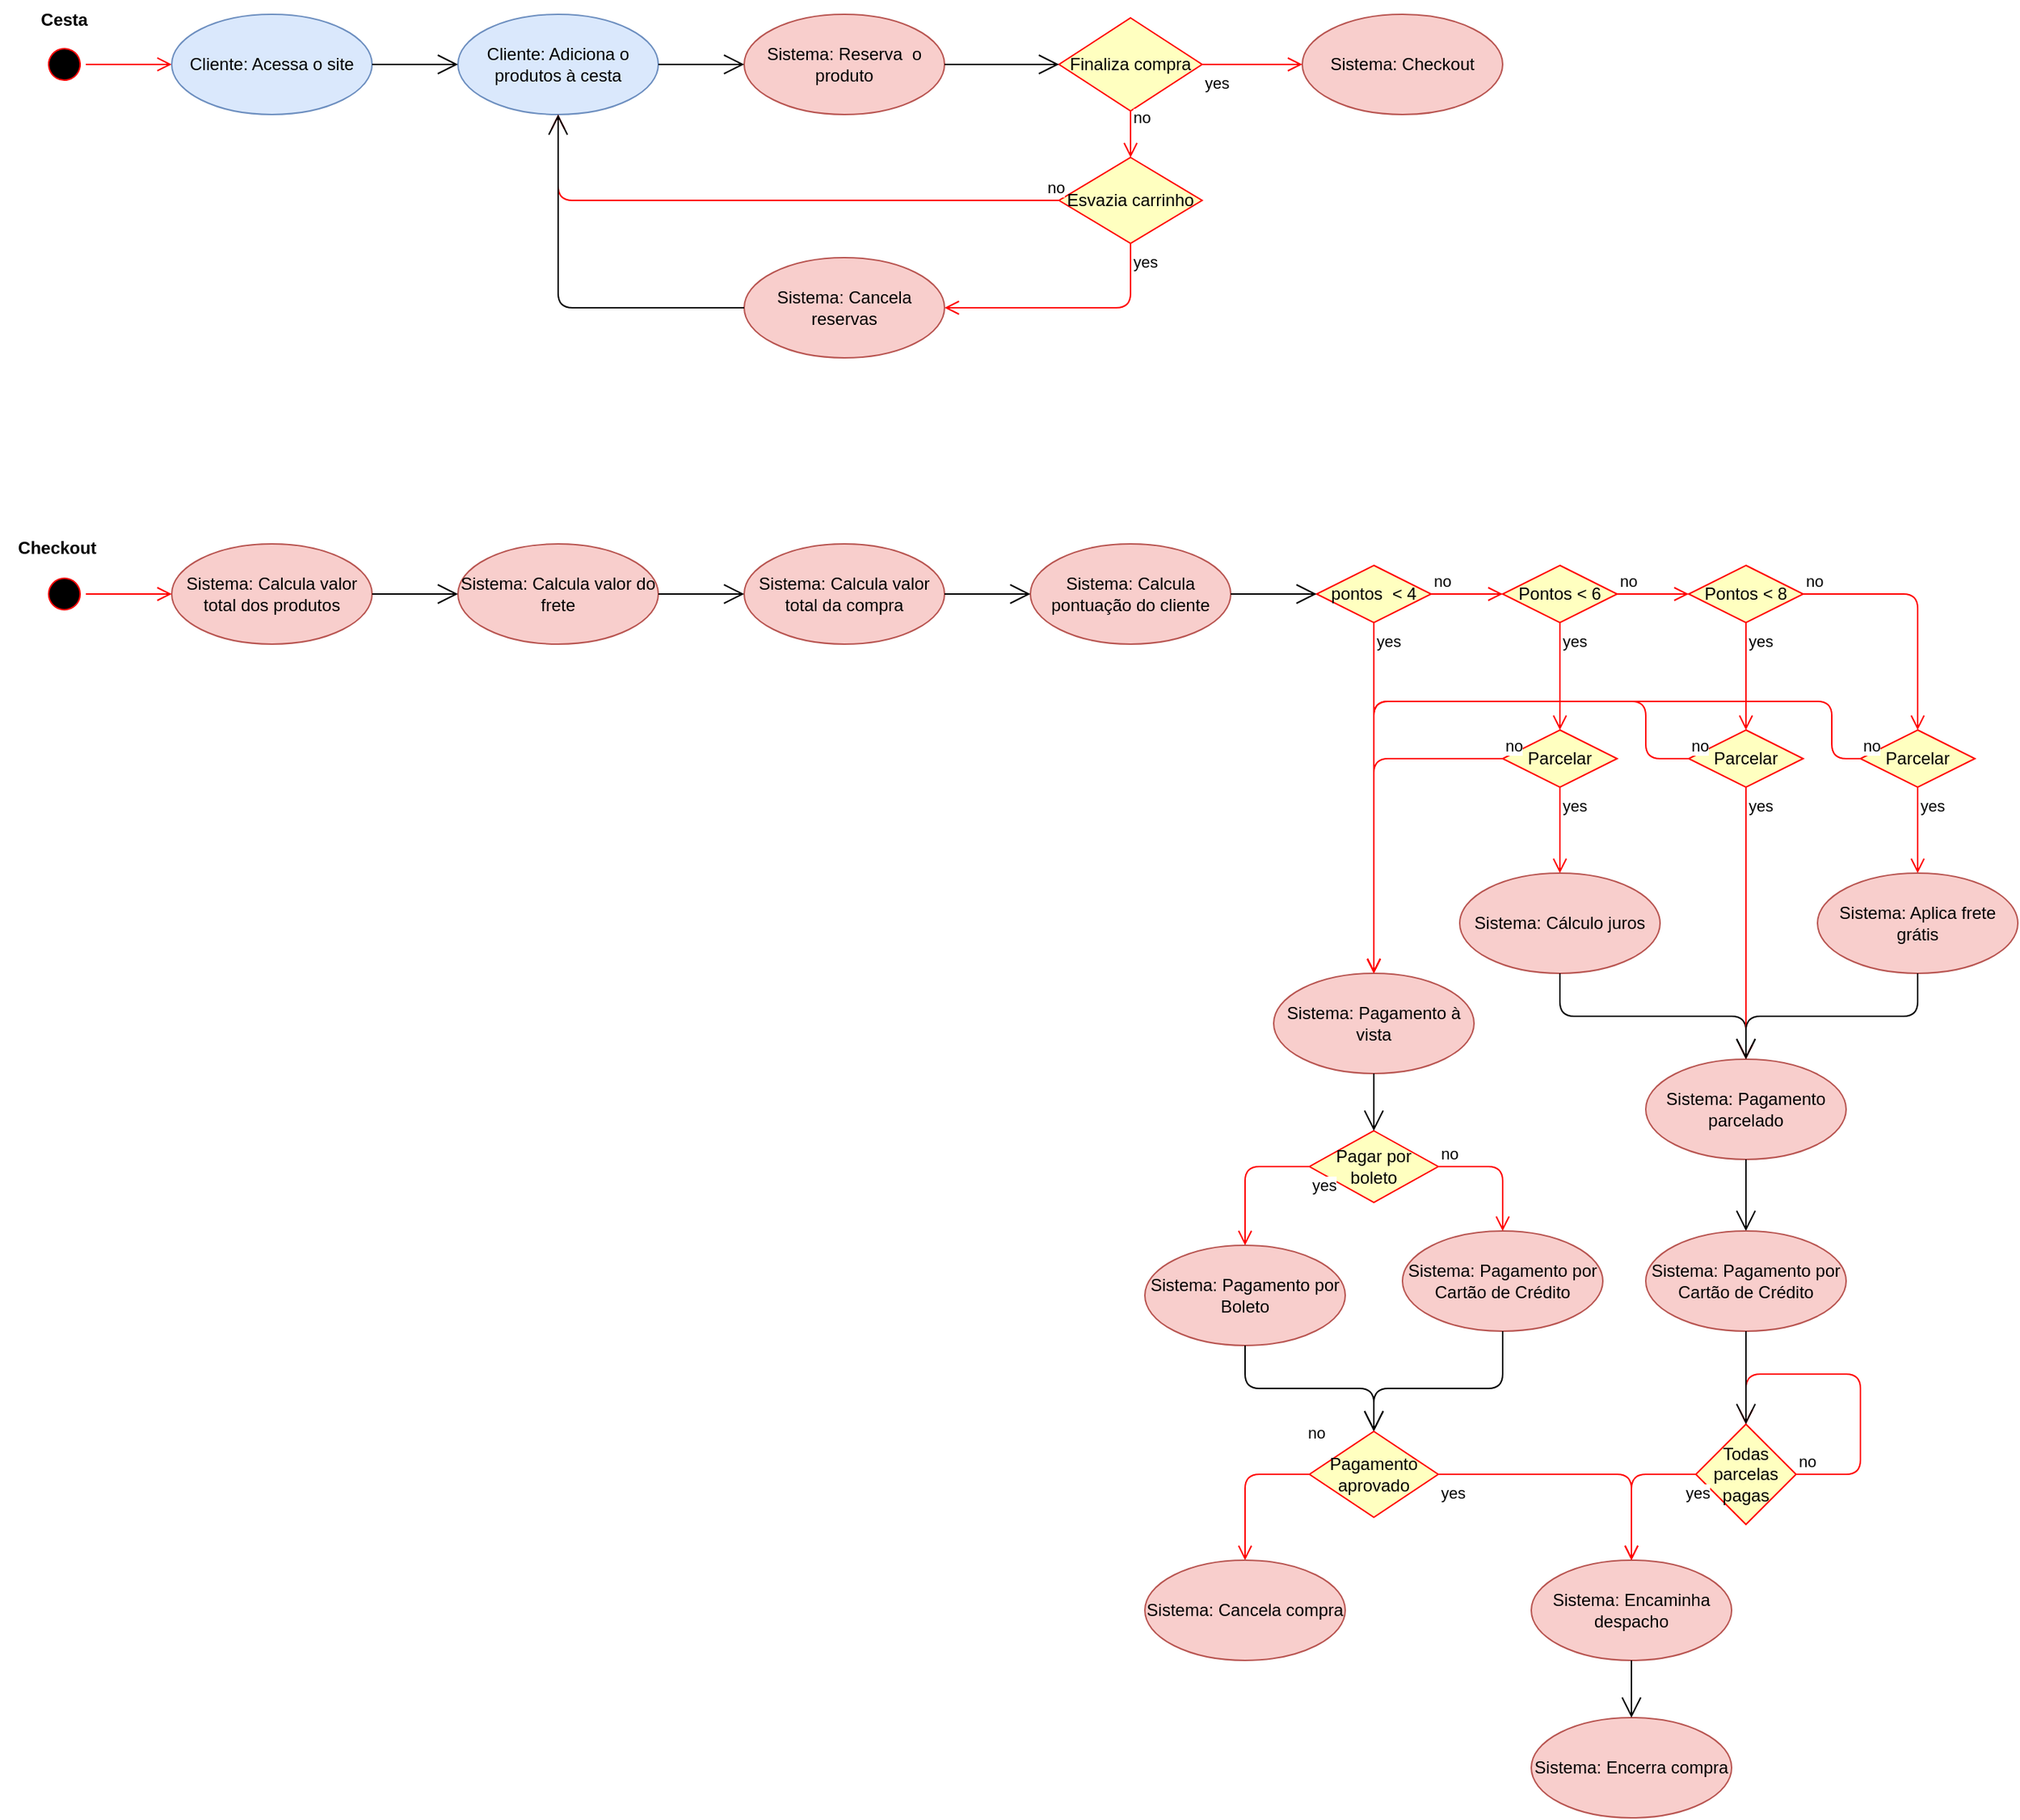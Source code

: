 <mxfile version="13.1.3" type="github">
  <diagram id="bytL-50JYZleRblkF3rl" name="Page-1">
    <mxGraphModel dx="1892" dy="1374" grid="1" gridSize="10" guides="1" tooltips="1" connect="1" arrows="1" fold="1" page="1" pageScale="1" pageWidth="827" pageHeight="1169" math="0" shadow="0">
      <root>
        <mxCell id="0" />
        <mxCell id="1" parent="0" />
        <mxCell id="fqkhyDeOCtVKj5hcCvdQ-1" value="" style="ellipse;html=1;shape=startState;fillColor=#000000;strokeColor=#ff0000;direction=south;rotation=75;" parent="1" vertex="1">
          <mxGeometry x="70" y="300" width="30" height="30" as="geometry" />
        </mxCell>
        <mxCell id="fqkhyDeOCtVKj5hcCvdQ-2" value="" style="edgeStyle=orthogonalEdgeStyle;html=1;verticalAlign=bottom;endArrow=open;endSize=8;strokeColor=#ff0000;entryX=0;entryY=0.5;entryDx=0;entryDy=0;" parent="1" source="fqkhyDeOCtVKj5hcCvdQ-1" target="fqkhyDeOCtVKj5hcCvdQ-4" edge="1">
          <mxGeometry relative="1" as="geometry">
            <mxPoint x="90" y="120" as="targetPoint" />
          </mxGeometry>
        </mxCell>
        <mxCell id="fqkhyDeOCtVKj5hcCvdQ-4" value="Cliente: Acessa o site" style="ellipse;whiteSpace=wrap;html=1;fillColor=#dae8fc;strokeColor=#6c8ebf;" parent="1" vertex="1">
          <mxGeometry x="160" y="280" width="140" height="70" as="geometry" />
        </mxCell>
        <mxCell id="fqkhyDeOCtVKj5hcCvdQ-5" value="Cliente: Adiciona o produtos à cesta" style="ellipse;whiteSpace=wrap;html=1;fillColor=#dae8fc;strokeColor=#6c8ebf;" parent="1" vertex="1">
          <mxGeometry x="360" y="280" width="140" height="70" as="geometry" />
        </mxCell>
        <mxCell id="fqkhyDeOCtVKj5hcCvdQ-6" value="Sistema: Checkout" style="ellipse;whiteSpace=wrap;html=1;fillColor=#f8cecc;strokeColor=#b85450;" parent="1" vertex="1">
          <mxGeometry x="950" y="280" width="140" height="70" as="geometry" />
        </mxCell>
        <mxCell id="fqkhyDeOCtVKj5hcCvdQ-7" value="Sistema: Calcula valor total dos produtos" style="ellipse;whiteSpace=wrap;html=1;fillColor=#f8cecc;strokeColor=#b85450;" parent="1" vertex="1">
          <mxGeometry x="160" y="650" width="140" height="70" as="geometry" />
        </mxCell>
        <mxCell id="fqkhyDeOCtVKj5hcCvdQ-8" value="Sistema: Calcula valor do frete" style="ellipse;whiteSpace=wrap;html=1;fillColor=#f8cecc;strokeColor=#b85450;" parent="1" vertex="1">
          <mxGeometry x="360" y="650" width="140" height="70" as="geometry" />
        </mxCell>
        <mxCell id="fqkhyDeOCtVKj5hcCvdQ-9" value="Sistema: Calcula valor total da compra" style="ellipse;whiteSpace=wrap;html=1;fillColor=#f8cecc;strokeColor=#b85450;" parent="1" vertex="1">
          <mxGeometry x="560" y="650" width="140" height="70" as="geometry" />
        </mxCell>
        <mxCell id="fqkhyDeOCtVKj5hcCvdQ-10" value="Sistema: Calcula pontuação do cliente" style="ellipse;whiteSpace=wrap;html=1;fillColor=#f8cecc;strokeColor=#b85450;" parent="1" vertex="1">
          <mxGeometry x="760" y="650" width="140" height="70" as="geometry" />
        </mxCell>
        <mxCell id="fqkhyDeOCtVKj5hcCvdQ-17" value="pontos &amp;nbsp;&amp;lt; 4" style="rhombus;whiteSpace=wrap;html=1;fillColor=#ffffc0;strokeColor=#ff0000;" parent="1" vertex="1">
          <mxGeometry x="960" y="665" width="80" height="40" as="geometry" />
        </mxCell>
        <mxCell id="fqkhyDeOCtVKj5hcCvdQ-18" value="no" style="edgeStyle=orthogonalEdgeStyle;html=1;align=left;verticalAlign=bottom;endArrow=open;endSize=8;strokeColor=#ff0000;" parent="1" source="fqkhyDeOCtVKj5hcCvdQ-17" edge="1">
          <mxGeometry x="-1" relative="1" as="geometry">
            <mxPoint x="1090" y="685" as="targetPoint" />
          </mxGeometry>
        </mxCell>
        <mxCell id="fqkhyDeOCtVKj5hcCvdQ-19" value="yes" style="edgeStyle=orthogonalEdgeStyle;html=1;align=left;verticalAlign=top;endArrow=open;endSize=8;strokeColor=#ff0000;entryX=0.5;entryY=0;entryDx=0;entryDy=0;" parent="1" source="fqkhyDeOCtVKj5hcCvdQ-17" target="fqkhyDeOCtVKj5hcCvdQ-31" edge="1">
          <mxGeometry x="-1" relative="1" as="geometry">
            <mxPoint x="1000" y="1030" as="targetPoint" />
            <Array as="points" />
          </mxGeometry>
        </mxCell>
        <mxCell id="fqkhyDeOCtVKj5hcCvdQ-20" value="Pontos &amp;lt; 6" style="rhombus;whiteSpace=wrap;html=1;fillColor=#ffffc0;strokeColor=#ff0000;" parent="1" vertex="1">
          <mxGeometry x="1090" y="665" width="80" height="40" as="geometry" />
        </mxCell>
        <mxCell id="fqkhyDeOCtVKj5hcCvdQ-21" value="no" style="edgeStyle=orthogonalEdgeStyle;html=1;align=left;verticalAlign=bottom;endArrow=open;endSize=8;strokeColor=#ff0000;" parent="1" source="fqkhyDeOCtVKj5hcCvdQ-20" edge="1">
          <mxGeometry x="-1" relative="1" as="geometry">
            <mxPoint x="1220.0" y="685" as="targetPoint" />
          </mxGeometry>
        </mxCell>
        <mxCell id="fqkhyDeOCtVKj5hcCvdQ-22" value="yes" style="edgeStyle=orthogonalEdgeStyle;html=1;align=left;verticalAlign=top;endArrow=open;endSize=8;strokeColor=#ff0000;" parent="1" source="fqkhyDeOCtVKj5hcCvdQ-20" edge="1">
          <mxGeometry x="-1" relative="1" as="geometry">
            <mxPoint x="1130.0" y="780" as="targetPoint" />
            <Array as="points">
              <mxPoint x="1130" y="735" />
            </Array>
          </mxGeometry>
        </mxCell>
        <mxCell id="fqkhyDeOCtVKj5hcCvdQ-23" value="Pontos &amp;lt; 8" style="rhombus;whiteSpace=wrap;html=1;fillColor=#ffffc0;strokeColor=#ff0000;" parent="1" vertex="1">
          <mxGeometry x="1220" y="665" width="80" height="40" as="geometry" />
        </mxCell>
        <mxCell id="fqkhyDeOCtVKj5hcCvdQ-24" value="no" style="edgeStyle=orthogonalEdgeStyle;html=1;align=left;verticalAlign=bottom;endArrow=open;endSize=8;strokeColor=#ff0000;entryX=0.5;entryY=0;entryDx=0;entryDy=0;" parent="1" source="fqkhyDeOCtVKj5hcCvdQ-23" target="fqkhyDeOCtVKj5hcCvdQ-45" edge="1">
          <mxGeometry x="-1" relative="1" as="geometry">
            <mxPoint x="1350.0" y="685" as="targetPoint" />
          </mxGeometry>
        </mxCell>
        <mxCell id="fqkhyDeOCtVKj5hcCvdQ-25" value="yes" style="edgeStyle=orthogonalEdgeStyle;html=1;align=left;verticalAlign=top;endArrow=open;endSize=8;strokeColor=#ff0000;" parent="1" source="fqkhyDeOCtVKj5hcCvdQ-23" edge="1">
          <mxGeometry x="-1" relative="1" as="geometry">
            <mxPoint x="1260.0" y="780" as="targetPoint" />
            <Array as="points">
              <mxPoint x="1260" y="735" />
            </Array>
          </mxGeometry>
        </mxCell>
        <mxCell id="fqkhyDeOCtVKj5hcCvdQ-29" value="Sistema: Pagamento por Boleto" style="ellipse;whiteSpace=wrap;html=1;fillColor=#f8cecc;strokeColor=#b85450;" parent="1" vertex="1">
          <mxGeometry x="840" y="1140" width="140" height="70" as="geometry" />
        </mxCell>
        <mxCell id="fqkhyDeOCtVKj5hcCvdQ-30" value="Sistema: Pagamento por Cartão de Crédito" style="ellipse;whiteSpace=wrap;html=1;fillColor=#f8cecc;strokeColor=#b85450;" parent="1" vertex="1">
          <mxGeometry x="1020" y="1130" width="140" height="70" as="geometry" />
        </mxCell>
        <mxCell id="fqkhyDeOCtVKj5hcCvdQ-31" value="Sistema: Pagamento à vista" style="ellipse;whiteSpace=wrap;html=1;fillColor=#f8cecc;strokeColor=#b85450;" parent="1" vertex="1">
          <mxGeometry x="930" y="950" width="140" height="70" as="geometry" />
        </mxCell>
        <mxCell id="fqkhyDeOCtVKj5hcCvdQ-32" value="Sistema: Pagamento parcelado" style="ellipse;whiteSpace=wrap;html=1;fillColor=#f8cecc;strokeColor=#b85450;" parent="1" vertex="1">
          <mxGeometry x="1190" y="1010" width="140" height="70" as="geometry" />
        </mxCell>
        <mxCell id="fqkhyDeOCtVKj5hcCvdQ-35" value="Parcelar" style="rhombus;whiteSpace=wrap;html=1;fillColor=#ffffc0;strokeColor=#ff0000;" parent="1" vertex="1">
          <mxGeometry x="1090" y="780" width="80" height="40" as="geometry" />
        </mxCell>
        <mxCell id="fqkhyDeOCtVKj5hcCvdQ-36" value="no" style="edgeStyle=orthogonalEdgeStyle;html=1;align=left;verticalAlign=bottom;endArrow=open;endSize=8;strokeColor=#ff0000;exitX=0;exitY=0.5;exitDx=0;exitDy=0;entryX=0.5;entryY=0;entryDx=0;entryDy=0;" parent="1" source="fqkhyDeOCtVKj5hcCvdQ-35" target="fqkhyDeOCtVKj5hcCvdQ-31" edge="1">
          <mxGeometry x="-1" relative="1" as="geometry">
            <mxPoint x="1270" y="800" as="targetPoint" />
            <Array as="points">
              <mxPoint x="1000" y="800" />
            </Array>
          </mxGeometry>
        </mxCell>
        <mxCell id="fqkhyDeOCtVKj5hcCvdQ-37" value="yes" style="edgeStyle=orthogonalEdgeStyle;html=1;align=left;verticalAlign=top;endArrow=open;endSize=8;strokeColor=#ff0000;" parent="1" source="fqkhyDeOCtVKj5hcCvdQ-35" edge="1">
          <mxGeometry x="-1" relative="1" as="geometry">
            <mxPoint x="1130" y="880" as="targetPoint" />
          </mxGeometry>
        </mxCell>
        <mxCell id="fqkhyDeOCtVKj5hcCvdQ-38" value="Sistema: Cálculo juros" style="ellipse;whiteSpace=wrap;html=1;fillColor=#f8cecc;strokeColor=#b85450;" parent="1" vertex="1">
          <mxGeometry x="1060" y="880" width="140" height="70" as="geometry" />
        </mxCell>
        <mxCell id="fqkhyDeOCtVKj5hcCvdQ-40" value="" style="endArrow=open;endFill=1;endSize=12;html=1;exitX=0.5;exitY=1;exitDx=0;exitDy=0;entryX=0.5;entryY=0;entryDx=0;entryDy=0;" parent="1" source="fqkhyDeOCtVKj5hcCvdQ-38" target="fqkhyDeOCtVKj5hcCvdQ-32" edge="1">
          <mxGeometry width="160" relative="1" as="geometry">
            <mxPoint x="1110" y="1070" as="sourcePoint" />
            <mxPoint x="1270" y="1070" as="targetPoint" />
            <Array as="points">
              <mxPoint x="1130" y="980" />
              <mxPoint x="1260" y="980" />
            </Array>
          </mxGeometry>
        </mxCell>
        <mxCell id="fqkhyDeOCtVKj5hcCvdQ-41" value="" style="endArrow=open;endFill=1;endSize=12;html=1;exitX=0.5;exitY=1;exitDx=0;exitDy=0;entryX=0.5;entryY=0;entryDx=0;entryDy=0;" parent="1" source="fqkhyDeOCtVKj5hcCvdQ-32" target="idK-xFzwnkc_owJyiU3z-16" edge="1">
          <mxGeometry width="160" relative="1" as="geometry">
            <mxPoint x="1150.0" y="850" as="sourcePoint" />
            <mxPoint x="1200" y="1110" as="targetPoint" />
          </mxGeometry>
        </mxCell>
        <mxCell id="fqkhyDeOCtVKj5hcCvdQ-42" value="Parcelar" style="rhombus;whiteSpace=wrap;html=1;fillColor=#ffffc0;strokeColor=#ff0000;" parent="1" vertex="1">
          <mxGeometry x="1220" y="780" width="80" height="40" as="geometry" />
        </mxCell>
        <mxCell id="fqkhyDeOCtVKj5hcCvdQ-43" value="yes" style="edgeStyle=orthogonalEdgeStyle;html=1;align=left;verticalAlign=top;endArrow=open;endSize=8;strokeColor=#ff0000;entryX=0.5;entryY=0;entryDx=0;entryDy=0;" parent="1" source="fqkhyDeOCtVKj5hcCvdQ-42" target="fqkhyDeOCtVKj5hcCvdQ-32" edge="1">
          <mxGeometry x="-1" relative="1" as="geometry">
            <mxPoint x="1260.0" y="880" as="targetPoint" />
          </mxGeometry>
        </mxCell>
        <mxCell id="fqkhyDeOCtVKj5hcCvdQ-44" value="no" style="edgeStyle=orthogonalEdgeStyle;html=1;align=left;verticalAlign=bottom;endArrow=open;endSize=8;strokeColor=#ff0000;exitX=0;exitY=0.5;exitDx=0;exitDy=0;entryX=0.5;entryY=0;entryDx=0;entryDy=0;" parent="1" target="fqkhyDeOCtVKj5hcCvdQ-31" edge="1">
          <mxGeometry x="-1" relative="1" as="geometry">
            <mxPoint x="1010" y="970" as="targetPoint" />
            <mxPoint x="1220.0" y="800" as="sourcePoint" />
            <Array as="points">
              <mxPoint x="1190" y="800" />
              <mxPoint x="1190" y="760" />
              <mxPoint x="1000" y="760" />
            </Array>
          </mxGeometry>
        </mxCell>
        <mxCell id="fqkhyDeOCtVKj5hcCvdQ-45" value="Parcelar" style="rhombus;whiteSpace=wrap;html=1;fillColor=#ffffc0;strokeColor=#ff0000;" parent="1" vertex="1">
          <mxGeometry x="1340" y="780" width="80" height="40" as="geometry" />
        </mxCell>
        <mxCell id="fqkhyDeOCtVKj5hcCvdQ-46" value="yes" style="edgeStyle=orthogonalEdgeStyle;html=1;align=left;verticalAlign=top;endArrow=open;endSize=8;strokeColor=#ff0000;" parent="1" source="fqkhyDeOCtVKj5hcCvdQ-45" edge="1">
          <mxGeometry x="-1" relative="1" as="geometry">
            <mxPoint x="1380.0" y="880" as="targetPoint" />
          </mxGeometry>
        </mxCell>
        <mxCell id="fqkhyDeOCtVKj5hcCvdQ-47" value="no" style="edgeStyle=orthogonalEdgeStyle;html=1;align=left;verticalAlign=bottom;endArrow=open;endSize=8;strokeColor=#ff0000;exitX=0;exitY=0.5;exitDx=0;exitDy=0;entryX=0.5;entryY=0;entryDx=0;entryDy=0;" parent="1" source="fqkhyDeOCtVKj5hcCvdQ-45" target="fqkhyDeOCtVKj5hcCvdQ-31" edge="1">
          <mxGeometry x="-1" relative="1" as="geometry">
            <mxPoint x="1000" y="960" as="targetPoint" />
            <mxPoint x="1230.0" y="810" as="sourcePoint" />
            <Array as="points">
              <mxPoint x="1320" y="800" />
              <mxPoint x="1320" y="760" />
              <mxPoint x="1000" y="760" />
            </Array>
          </mxGeometry>
        </mxCell>
        <mxCell id="fqkhyDeOCtVKj5hcCvdQ-48" value="Sistema: Aplica frete grátis" style="ellipse;whiteSpace=wrap;html=1;fillColor=#f8cecc;strokeColor=#b85450;" parent="1" vertex="1">
          <mxGeometry x="1310" y="880" width="140" height="70" as="geometry" />
        </mxCell>
        <mxCell id="fqkhyDeOCtVKj5hcCvdQ-49" value="" style="endArrow=open;endFill=1;endSize=12;html=1;exitX=0.5;exitY=1;exitDx=0;exitDy=0;entryX=0.5;entryY=0;entryDx=0;entryDy=0;" parent="1" source="fqkhyDeOCtVKj5hcCvdQ-48" target="fqkhyDeOCtVKj5hcCvdQ-32" edge="1">
          <mxGeometry width="160" relative="1" as="geometry">
            <mxPoint x="1110" y="1030" as="sourcePoint" />
            <mxPoint x="1270" y="1030" as="targetPoint" />
            <Array as="points">
              <mxPoint x="1380" y="980" />
              <mxPoint x="1260" y="980" />
            </Array>
          </mxGeometry>
        </mxCell>
        <mxCell id="idK-xFzwnkc_owJyiU3z-1" value="Sistema: Reserva &amp;nbsp;o produto" style="ellipse;whiteSpace=wrap;html=1;fillColor=#f8cecc;strokeColor=#b85450;" vertex="1" parent="1">
          <mxGeometry x="560" y="280" width="140" height="70" as="geometry" />
        </mxCell>
        <mxCell id="idK-xFzwnkc_owJyiU3z-2" value="Finaliza compra" style="rhombus;whiteSpace=wrap;html=1;fillColor=#ffffc0;strokeColor=#ff0000;" vertex="1" parent="1">
          <mxGeometry x="780" y="282.5" width="100" height="65" as="geometry" />
        </mxCell>
        <mxCell id="idK-xFzwnkc_owJyiU3z-3" value="no" style="edgeStyle=orthogonalEdgeStyle;html=1;align=left;verticalAlign=bottom;endArrow=open;endSize=8;strokeColor=#ff0000;exitX=0.5;exitY=1;exitDx=0;exitDy=0;entryX=0.5;entryY=0;entryDx=0;entryDy=0;" edge="1" source="idK-xFzwnkc_owJyiU3z-2" parent="1" target="idK-xFzwnkc_owJyiU3z-5">
          <mxGeometry x="-0.231" relative="1" as="geometry">
            <mxPoint x="830" y="380" as="targetPoint" />
            <mxPoint x="730" y="450" as="sourcePoint" />
            <Array as="points" />
            <mxPoint y="1" as="offset" />
          </mxGeometry>
        </mxCell>
        <mxCell id="idK-xFzwnkc_owJyiU3z-4" value="yes" style="edgeStyle=orthogonalEdgeStyle;html=1;align=left;verticalAlign=top;endArrow=open;endSize=8;strokeColor=#ff0000;exitX=1;exitY=0.5;exitDx=0;exitDy=0;entryX=0;entryY=0.5;entryDx=0;entryDy=0;" edge="1" source="idK-xFzwnkc_owJyiU3z-2" parent="1" target="fqkhyDeOCtVKj5hcCvdQ-6">
          <mxGeometry x="-1" relative="1" as="geometry">
            <mxPoint x="920" y="315" as="targetPoint" />
            <mxPoint x="930" y="400" as="sourcePoint" />
          </mxGeometry>
        </mxCell>
        <mxCell id="idK-xFzwnkc_owJyiU3z-5" value="Esvazia carrinho" style="rhombus;whiteSpace=wrap;html=1;fillColor=#ffffc0;strokeColor=#ff0000;" vertex="1" parent="1">
          <mxGeometry x="780" y="380" width="100" height="60" as="geometry" />
        </mxCell>
        <mxCell id="idK-xFzwnkc_owJyiU3z-6" value="no" style="edgeStyle=orthogonalEdgeStyle;html=1;align=left;verticalAlign=bottom;endArrow=open;endSize=8;strokeColor=#ff0000;exitX=0;exitY=0.5;exitDx=0;exitDy=0;entryX=0.5;entryY=1;entryDx=0;entryDy=0;" edge="1" source="idK-xFzwnkc_owJyiU3z-5" parent="1" target="fqkhyDeOCtVKj5hcCvdQ-5">
          <mxGeometry x="-0.951" relative="1" as="geometry">
            <mxPoint x="960" y="400" as="targetPoint" />
            <mxPoint x="880" y="400" as="sourcePoint" />
            <mxPoint as="offset" />
          </mxGeometry>
        </mxCell>
        <mxCell id="idK-xFzwnkc_owJyiU3z-7" value="yes" style="edgeStyle=orthogonalEdgeStyle;html=1;align=left;verticalAlign=top;endArrow=open;endSize=8;strokeColor=#ff0000;entryX=1;entryY=0.5;entryDx=0;entryDy=0;" edge="1" source="idK-xFzwnkc_owJyiU3z-5" parent="1" target="idK-xFzwnkc_owJyiU3z-9">
          <mxGeometry x="-1" relative="1" as="geometry">
            <mxPoint x="760" y="450" as="targetPoint" />
            <Array as="points">
              <mxPoint x="830" y="485" />
            </Array>
          </mxGeometry>
        </mxCell>
        <mxCell id="idK-xFzwnkc_owJyiU3z-9" value="Sistema: Cancela reservas" style="ellipse;whiteSpace=wrap;html=1;fillColor=#f8cecc;strokeColor=#b85450;" vertex="1" parent="1">
          <mxGeometry x="560" y="450" width="140" height="70" as="geometry" />
        </mxCell>
        <mxCell id="idK-xFzwnkc_owJyiU3z-10" value="" style="endArrow=open;endFill=1;endSize=12;html=1;exitX=0;exitY=0.5;exitDx=0;exitDy=0;entryX=0.5;entryY=1;entryDx=0;entryDy=0;" edge="1" parent="1" source="idK-xFzwnkc_owJyiU3z-9" target="fqkhyDeOCtVKj5hcCvdQ-5">
          <mxGeometry width="160" relative="1" as="geometry">
            <mxPoint x="550" y="530" as="sourcePoint" />
            <mxPoint x="710" y="530" as="targetPoint" />
            <Array as="points">
              <mxPoint x="430" y="485" />
            </Array>
          </mxGeometry>
        </mxCell>
        <mxCell id="idK-xFzwnkc_owJyiU3z-12" value="" style="endArrow=open;endFill=1;endSize=12;html=1;exitX=1;exitY=0.5;exitDx=0;exitDy=0;" edge="1" parent="1" source="fqkhyDeOCtVKj5hcCvdQ-4" target="fqkhyDeOCtVKj5hcCvdQ-5">
          <mxGeometry width="160" relative="1" as="geometry">
            <mxPoint x="510" y="420" as="sourcePoint" />
            <mxPoint x="670" y="420" as="targetPoint" />
          </mxGeometry>
        </mxCell>
        <mxCell id="idK-xFzwnkc_owJyiU3z-13" value="" style="endArrow=open;endFill=1;endSize=12;html=1;exitX=1;exitY=0.5;exitDx=0;exitDy=0;entryX=0;entryY=0.5;entryDx=0;entryDy=0;" edge="1" parent="1" source="fqkhyDeOCtVKj5hcCvdQ-5" target="idK-xFzwnkc_owJyiU3z-1">
          <mxGeometry width="160" relative="1" as="geometry">
            <mxPoint x="500" y="360" as="sourcePoint" />
            <mxPoint x="560" y="360" as="targetPoint" />
          </mxGeometry>
        </mxCell>
        <mxCell id="idK-xFzwnkc_owJyiU3z-14" value="" style="endArrow=open;endFill=1;endSize=12;html=1;exitX=1;exitY=0.5;exitDx=0;exitDy=0;entryX=0;entryY=0.5;entryDx=0;entryDy=0;" edge="1" parent="1" source="idK-xFzwnkc_owJyiU3z-1" target="idK-xFzwnkc_owJyiU3z-2">
          <mxGeometry width="160" relative="1" as="geometry">
            <mxPoint x="720" y="330" as="sourcePoint" />
            <mxPoint x="780" y="330" as="targetPoint" />
          </mxGeometry>
        </mxCell>
        <mxCell id="idK-xFzwnkc_owJyiU3z-16" value="Sistema: Pagamento por Cartão de Crédito" style="ellipse;whiteSpace=wrap;html=1;fillColor=#f8cecc;strokeColor=#b85450;" vertex="1" parent="1">
          <mxGeometry x="1190" y="1130" width="140" height="70" as="geometry" />
        </mxCell>
        <mxCell id="idK-xFzwnkc_owJyiU3z-17" value="Sistema: Encaminha despacho" style="ellipse;whiteSpace=wrap;html=1;fillColor=#f8cecc;strokeColor=#b85450;" vertex="1" parent="1">
          <mxGeometry x="1110" y="1360" width="140" height="70" as="geometry" />
        </mxCell>
        <mxCell id="idK-xFzwnkc_owJyiU3z-18" value="" style="endArrow=open;endFill=1;endSize=12;html=1;exitX=0.5;exitY=1;exitDx=0;exitDy=0;entryX=0.5;entryY=0;entryDx=0;entryDy=0;" edge="1" parent="1" source="fqkhyDeOCtVKj5hcCvdQ-29" target="idK-xFzwnkc_owJyiU3z-20">
          <mxGeometry width="160" relative="1" as="geometry">
            <mxPoint x="1090" y="1370" as="sourcePoint" />
            <mxPoint x="980" y="1320" as="targetPoint" />
            <Array as="points">
              <mxPoint x="910" y="1240" />
              <mxPoint x="1000" y="1240" />
            </Array>
          </mxGeometry>
        </mxCell>
        <mxCell id="idK-xFzwnkc_owJyiU3z-19" value="" style="endArrow=open;endFill=1;endSize=12;html=1;exitX=0.5;exitY=1;exitDx=0;exitDy=0;entryX=0.5;entryY=0;entryDx=0;entryDy=0;" edge="1" parent="1" source="fqkhyDeOCtVKj5hcCvdQ-30" target="idK-xFzwnkc_owJyiU3z-20">
          <mxGeometry width="160" relative="1" as="geometry">
            <mxPoint x="910" y="1280" as="sourcePoint" />
            <mxPoint x="1020" y="1320" as="targetPoint" />
            <Array as="points">
              <mxPoint x="1090" y="1240" />
              <mxPoint x="1000" y="1240" />
            </Array>
          </mxGeometry>
        </mxCell>
        <mxCell id="idK-xFzwnkc_owJyiU3z-20" value="Pagamento aprovado" style="rhombus;whiteSpace=wrap;html=1;fillColor=#ffffc0;strokeColor=#ff0000;" vertex="1" parent="1">
          <mxGeometry x="955" y="1270" width="90" height="60" as="geometry" />
        </mxCell>
        <mxCell id="idK-xFzwnkc_owJyiU3z-21" value="no" style="edgeStyle=orthogonalEdgeStyle;html=1;align=left;verticalAlign=bottom;endArrow=open;endSize=8;strokeColor=#ff0000;exitX=0;exitY=0.5;exitDx=0;exitDy=0;" edge="1" source="idK-xFzwnkc_owJyiU3z-20" parent="1" target="idK-xFzwnkc_owJyiU3z-23">
          <mxGeometry x="-0.935" y="-20" relative="1" as="geometry">
            <mxPoint x="1210" y="1400" as="targetPoint" />
            <mxPoint as="offset" />
          </mxGeometry>
        </mxCell>
        <mxCell id="idK-xFzwnkc_owJyiU3z-22" value="yes" style="edgeStyle=orthogonalEdgeStyle;html=1;align=left;verticalAlign=top;endArrow=open;endSize=8;strokeColor=#ff0000;entryX=0.5;entryY=0;entryDx=0;entryDy=0;" edge="1" source="idK-xFzwnkc_owJyiU3z-20" parent="1" target="idK-xFzwnkc_owJyiU3z-17">
          <mxGeometry x="-1" relative="1" as="geometry">
            <mxPoint x="1070" y="1480" as="targetPoint" />
          </mxGeometry>
        </mxCell>
        <mxCell id="idK-xFzwnkc_owJyiU3z-23" value="Sistema: Cancela compra" style="ellipse;whiteSpace=wrap;html=1;fillColor=#f8cecc;strokeColor=#b85450;" vertex="1" parent="1">
          <mxGeometry x="840" y="1360" width="140" height="70" as="geometry" />
        </mxCell>
        <mxCell id="idK-xFzwnkc_owJyiU3z-24" value="Todas parcelas pagas" style="rhombus;whiteSpace=wrap;html=1;fillColor=#ffffc0;strokeColor=#ff0000;" vertex="1" parent="1">
          <mxGeometry x="1225" y="1265" width="70" height="70" as="geometry" />
        </mxCell>
        <mxCell id="idK-xFzwnkc_owJyiU3z-25" value="no" style="edgeStyle=orthogonalEdgeStyle;html=1;align=left;verticalAlign=bottom;endArrow=open;endSize=8;strokeColor=#ff0000;exitX=1;exitY=0.5;exitDx=0;exitDy=0;entryX=0.5;entryY=0;entryDx=0;entryDy=0;" edge="1" source="idK-xFzwnkc_owJyiU3z-24" parent="1" target="idK-xFzwnkc_owJyiU3z-24">
          <mxGeometry x="-1" relative="1" as="geometry">
            <mxPoint x="1355" y="1270" as="targetPoint" />
            <mxPoint x="1410" y="1400" as="sourcePoint" />
            <Array as="points">
              <mxPoint x="1340" y="1300" />
              <mxPoint x="1340" y="1230" />
              <mxPoint x="1260" y="1230" />
            </Array>
          </mxGeometry>
        </mxCell>
        <mxCell id="idK-xFzwnkc_owJyiU3z-26" value="yes" style="edgeStyle=orthogonalEdgeStyle;html=1;align=left;verticalAlign=top;endArrow=open;endSize=8;strokeColor=#ff0000;entryX=0.5;entryY=0;entryDx=0;entryDy=0;exitX=0;exitY=0.5;exitDx=0;exitDy=0;" edge="1" source="idK-xFzwnkc_owJyiU3z-24" parent="1" target="idK-xFzwnkc_owJyiU3z-17">
          <mxGeometry x="-0.822" relative="1" as="geometry">
            <mxPoint x="1240" y="1540" as="targetPoint" />
            <mxPoint as="offset" />
          </mxGeometry>
        </mxCell>
        <mxCell id="idK-xFzwnkc_owJyiU3z-27" value="" style="endArrow=open;endFill=1;endSize=12;html=1;exitX=0.5;exitY=1;exitDx=0;exitDy=0;entryX=0.5;entryY=0;entryDx=0;entryDy=0;" edge="1" parent="1" source="idK-xFzwnkc_owJyiU3z-16" target="idK-xFzwnkc_owJyiU3z-24">
          <mxGeometry width="160" relative="1" as="geometry">
            <mxPoint x="1210" y="1330" as="sourcePoint" />
            <mxPoint x="1370" y="1330" as="targetPoint" />
          </mxGeometry>
        </mxCell>
        <mxCell id="idK-xFzwnkc_owJyiU3z-28" value="" style="ellipse;html=1;shape=startState;fillColor=#000000;strokeColor=#ff0000;" vertex="1" parent="1">
          <mxGeometry x="70" y="670" width="30" height="30" as="geometry" />
        </mxCell>
        <mxCell id="idK-xFzwnkc_owJyiU3z-29" value="" style="edgeStyle=orthogonalEdgeStyle;html=1;verticalAlign=bottom;endArrow=open;endSize=8;strokeColor=#ff0000;entryX=0;entryY=0.5;entryDx=0;entryDy=0;" edge="1" source="idK-xFzwnkc_owJyiU3z-28" parent="1" target="fqkhyDeOCtVKj5hcCvdQ-7">
          <mxGeometry relative="1" as="geometry">
            <mxPoint x="35" y="760" as="targetPoint" />
          </mxGeometry>
        </mxCell>
        <mxCell id="idK-xFzwnkc_owJyiU3z-30" value="" style="endArrow=open;endFill=1;endSize=12;html=1;exitX=1;exitY=0.5;exitDx=0;exitDy=0;entryX=0;entryY=0.5;entryDx=0;entryDy=0;" edge="1" parent="1" source="fqkhyDeOCtVKj5hcCvdQ-7" target="fqkhyDeOCtVKj5hcCvdQ-8">
          <mxGeometry width="160" relative="1" as="geometry">
            <mxPoint x="260" y="770" as="sourcePoint" />
            <mxPoint x="420" y="770" as="targetPoint" />
          </mxGeometry>
        </mxCell>
        <mxCell id="idK-xFzwnkc_owJyiU3z-31" value="" style="endArrow=open;endFill=1;endSize=12;html=1;exitX=1;exitY=0.5;exitDx=0;exitDy=0;entryX=0;entryY=0.5;entryDx=0;entryDy=0;" edge="1" parent="1" source="fqkhyDeOCtVKj5hcCvdQ-8" target="fqkhyDeOCtVKj5hcCvdQ-9">
          <mxGeometry width="160" relative="1" as="geometry">
            <mxPoint x="500" y="740" as="sourcePoint" />
            <mxPoint x="560" y="740" as="targetPoint" />
          </mxGeometry>
        </mxCell>
        <mxCell id="idK-xFzwnkc_owJyiU3z-32" value="" style="endArrow=open;endFill=1;endSize=12;html=1;exitX=1;exitY=0.5;exitDx=0;exitDy=0;entryX=0;entryY=0.5;entryDx=0;entryDy=0;" edge="1" parent="1" source="fqkhyDeOCtVKj5hcCvdQ-9" target="fqkhyDeOCtVKj5hcCvdQ-10">
          <mxGeometry width="160" relative="1" as="geometry">
            <mxPoint x="690" y="740" as="sourcePoint" />
            <mxPoint x="750" y="740" as="targetPoint" />
          </mxGeometry>
        </mxCell>
        <mxCell id="idK-xFzwnkc_owJyiU3z-33" value="" style="endArrow=open;endFill=1;endSize=12;html=1;exitX=1;exitY=0.5;exitDx=0;exitDy=0;entryX=0;entryY=0.5;entryDx=0;entryDy=0;" edge="1" parent="1" source="fqkhyDeOCtVKj5hcCvdQ-10" target="fqkhyDeOCtVKj5hcCvdQ-17">
          <mxGeometry width="160" relative="1" as="geometry">
            <mxPoint x="890" y="740" as="sourcePoint" />
            <mxPoint x="950" y="740" as="targetPoint" />
          </mxGeometry>
        </mxCell>
        <mxCell id="idK-xFzwnkc_owJyiU3z-34" value="Pagar por boleto" style="rhombus;whiteSpace=wrap;html=1;fillColor=#ffffc0;strokeColor=#ff0000;" vertex="1" parent="1">
          <mxGeometry x="955" y="1060" width="90" height="50" as="geometry" />
        </mxCell>
        <mxCell id="idK-xFzwnkc_owJyiU3z-35" value="no" style="edgeStyle=orthogonalEdgeStyle;html=1;align=left;verticalAlign=bottom;endArrow=open;endSize=8;strokeColor=#ff0000;entryX=0.5;entryY=0;entryDx=0;entryDy=0;exitX=1;exitY=0.5;exitDx=0;exitDy=0;" edge="1" source="idK-xFzwnkc_owJyiU3z-34" parent="1" target="fqkhyDeOCtVKj5hcCvdQ-30">
          <mxGeometry x="-1" relative="1" as="geometry">
            <mxPoint x="1140" y="1020" as="targetPoint" />
          </mxGeometry>
        </mxCell>
        <mxCell id="idK-xFzwnkc_owJyiU3z-36" value="yes" style="edgeStyle=orthogonalEdgeStyle;html=1;align=left;verticalAlign=top;endArrow=open;endSize=8;strokeColor=#ff0000;entryX=0.5;entryY=0;entryDx=0;entryDy=0;exitX=0;exitY=0.5;exitDx=0;exitDy=0;" edge="1" source="idK-xFzwnkc_owJyiU3z-34" parent="1" target="fqkhyDeOCtVKj5hcCvdQ-29">
          <mxGeometry x="-1" relative="1" as="geometry">
            <mxPoint x="1000" y="1100" as="targetPoint" />
          </mxGeometry>
        </mxCell>
        <mxCell id="idK-xFzwnkc_owJyiU3z-37" value="" style="endArrow=open;endFill=1;endSize=12;html=1;exitX=0.5;exitY=1;exitDx=0;exitDy=0;entryX=0.5;entryY=0;entryDx=0;entryDy=0;" edge="1" parent="1" source="fqkhyDeOCtVKj5hcCvdQ-31" target="idK-xFzwnkc_owJyiU3z-34">
          <mxGeometry width="160" relative="1" as="geometry">
            <mxPoint x="750" y="1080" as="sourcePoint" />
            <mxPoint x="910" y="1080" as="targetPoint" />
          </mxGeometry>
        </mxCell>
        <mxCell id="idK-xFzwnkc_owJyiU3z-38" value="Cesta" style="text;align=center;fontStyle=1;verticalAlign=middle;spacingLeft=3;spacingRight=3;strokeColor=none;rotatable=0;points=[[0,0.5],[1,0.5]];portConstraint=eastwest;" vertex="1" parent="1">
          <mxGeometry x="45" y="270" width="80" height="26" as="geometry" />
        </mxCell>
        <mxCell id="idK-xFzwnkc_owJyiU3z-39" value="Checkout" style="text;align=center;fontStyle=1;verticalAlign=middle;spacingLeft=3;spacingRight=3;strokeColor=none;rotatable=0;points=[[0,0.5],[1,0.5]];portConstraint=eastwest;" vertex="1" parent="1">
          <mxGeometry x="40" y="639" width="80" height="26" as="geometry" />
        </mxCell>
        <mxCell id="idK-xFzwnkc_owJyiU3z-40" value="Sistema: Encerra compra" style="ellipse;whiteSpace=wrap;html=1;fillColor=#f8cecc;strokeColor=#b85450;" vertex="1" parent="1">
          <mxGeometry x="1110" y="1470" width="140" height="70" as="geometry" />
        </mxCell>
        <mxCell id="idK-xFzwnkc_owJyiU3z-41" value="" style="endArrow=open;endFill=1;endSize=12;html=1;exitX=0.5;exitY=1;exitDx=0;exitDy=0;entryX=0.5;entryY=0;entryDx=0;entryDy=0;" edge="1" parent="1" source="idK-xFzwnkc_owJyiU3z-17" target="idK-xFzwnkc_owJyiU3z-40">
          <mxGeometry width="160" relative="1" as="geometry">
            <mxPoint x="650" y="1230" as="sourcePoint" />
            <mxPoint x="810" y="1230" as="targetPoint" />
          </mxGeometry>
        </mxCell>
      </root>
    </mxGraphModel>
  </diagram>
</mxfile>
